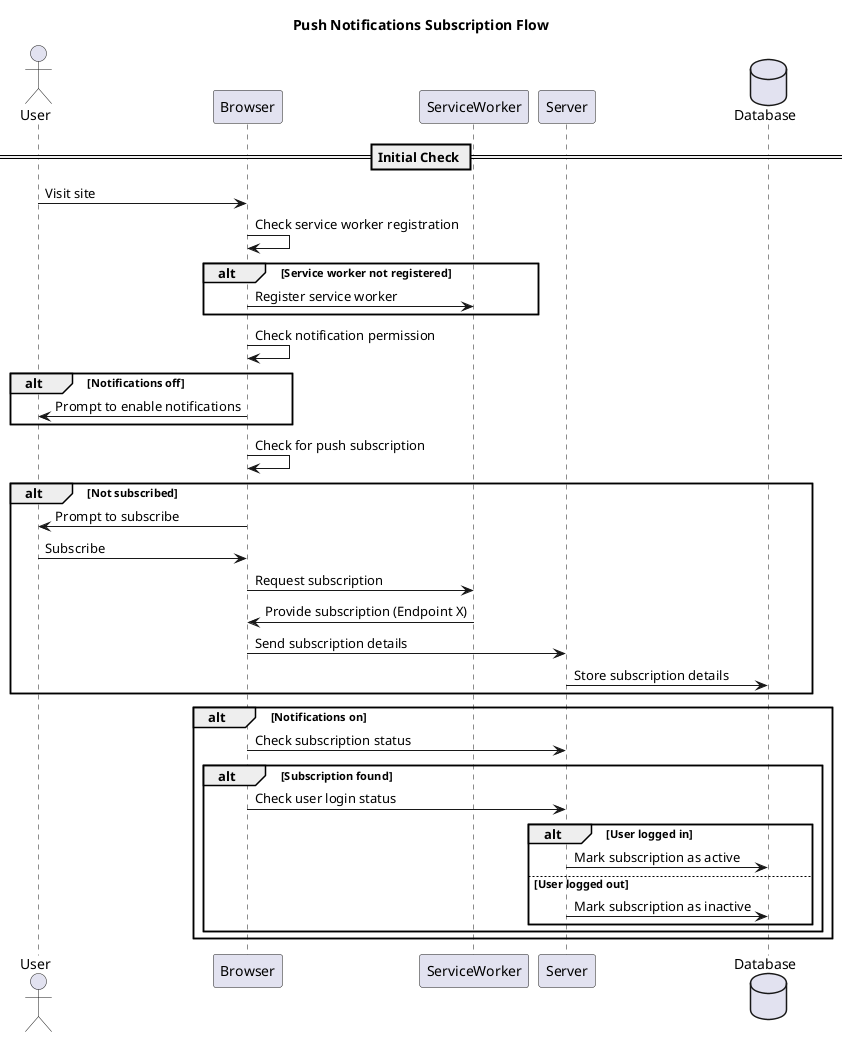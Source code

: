 @startuml

title Push Notifications Subscription Flow

actor User
participant Browser
participant ServiceWorker
participant Server
database Database

== Initial Check ==

User -> Browser: Visit site
Browser -> Browser: Check service worker registration
alt Service worker not registered
    Browser -> ServiceWorker: Register service worker
end

Browser -> Browser: Check notification permission
alt Notifications off
    Browser -> User: Prompt to enable notifications
end

Browser -> Browser: Check for push subscription
alt Not subscribed
    Browser -> User: Prompt to subscribe
    User -> Browser: Subscribe
    Browser -> ServiceWorker: Request subscription
    ServiceWorker -> Browser: Provide subscription (Endpoint X)
    Browser -> Server: Send subscription details
    Server -> Database: Store subscription details
end

alt Notifications on
    Browser -> Server: Check subscription status
    alt Subscription found
        Browser -> Server: Check user login status
        alt User logged in
            Server -> Database: Mark subscription as active
        else User logged out
            Server -> Database: Mark subscription as inactive
        end
    end
end

@enduml
